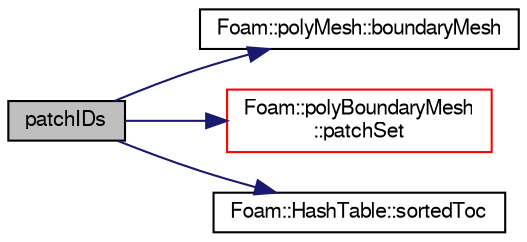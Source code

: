 digraph "patchIDs"
{
  bgcolor="transparent";
  edge [fontname="FreeSans",fontsize="10",labelfontname="FreeSans",labelfontsize="10"];
  node [fontname="FreeSans",fontsize="10",shape=record];
  rankdir="LR";
  Node84 [label="patchIDs",height=0.2,width=0.4,color="black", fillcolor="grey75", style="filled", fontcolor="black"];
  Node84 -> Node85 [color="midnightblue",fontsize="10",style="solid",fontname="FreeSans"];
  Node85 [label="Foam::polyMesh::boundaryMesh",height=0.2,width=0.4,color="black",URL="$a27410.html#a9f2b68c134340291eda6197f47f25484",tooltip="Return boundary mesh. "];
  Node84 -> Node86 [color="midnightblue",fontsize="10",style="solid",fontname="FreeSans"];
  Node86 [label="Foam::polyBoundaryMesh\l::patchSet",height=0.2,width=0.4,color="red",URL="$a27402.html#abe10e35312c29750b51357d9058ca8be",tooltip="Return the set of patch IDs corresponding to the given names. "];
  Node84 -> Node156 [color="midnightblue",fontsize="10",style="solid",fontname="FreeSans"];
  Node156 [label="Foam::HashTable::sortedToc",height=0.2,width=0.4,color="black",URL="$a25702.html#a00e373a2c0d6161c4bcdc4453c1bb35e",tooltip="Return the table of contents as a sorted list. "];
}
